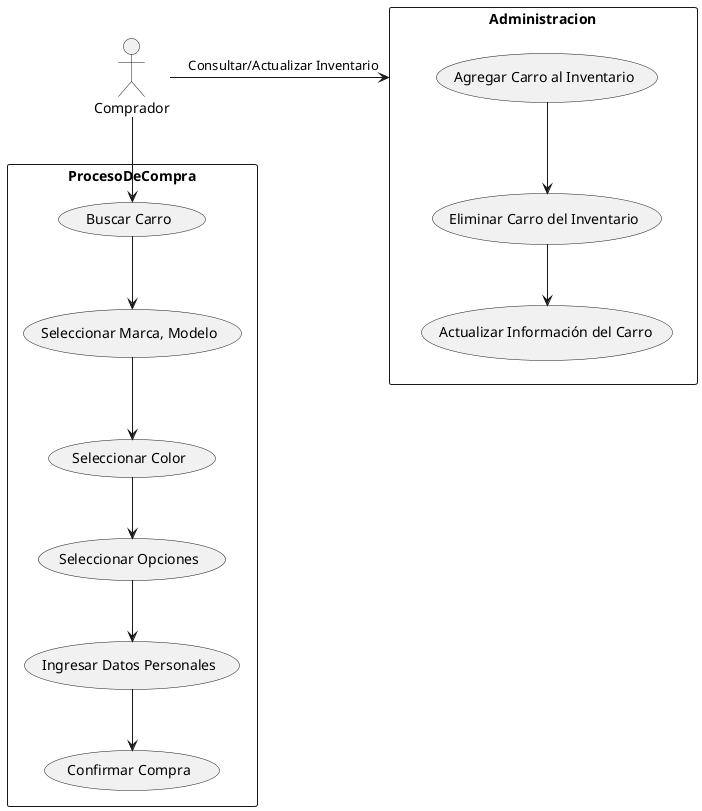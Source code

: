 @startuml caso de uso

actor Comprador as comprador
rectangle ProcesoDeCompra {
    usecase (Buscar Carro) as buscarCarro
    usecase (Seleccionar Marca, Modelo) as seleccionarModelo
    usecase (Seleccionar Color) as seleccionarColor
    usecase (Seleccionar Opciones) as seleccionarOpciones
    usecase (Ingresar Datos Personales) as ingresarDatosPersonales
    usecase (Confirmar Compra) as confirmarCompra

    comprador --> buscarCarro
    buscarCarro --> seleccionarModelo
    seleccionarModelo --> seleccionarColor
    seleccionarColor --> seleccionarOpciones
    seleccionarOpciones --> ingresarDatosPersonales
    ingresarDatosPersonales --> confirmarCompra
}

rectangle Administracion {
    usecase (Agregar Carro al Inventario) as agregarCarro
    usecase (Eliminar Carro del Inventario) as eliminarCarro
    usecase (Actualizar Información del Carro) as actualizarInformacion

    agregarCarro --> eliminarCarro
    eliminarCarro --> actualizarInformacion
}

comprador -right-> Administracion : Consultar/Actualizar Inventario

@enduml
